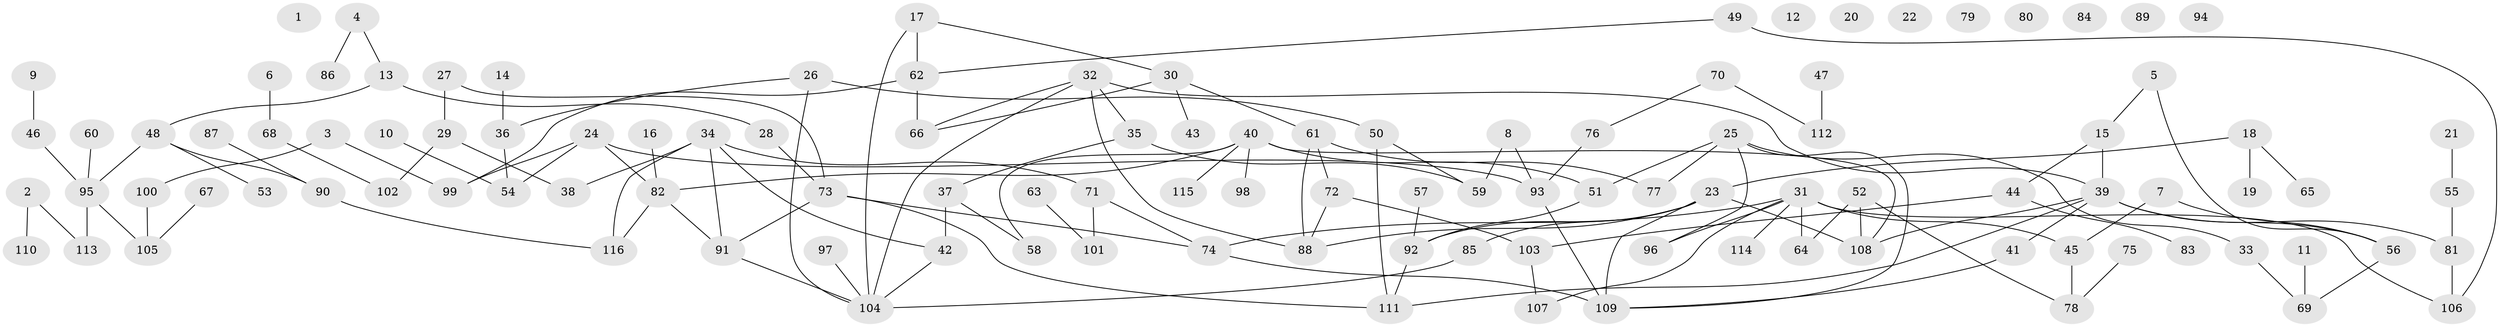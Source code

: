 // coarse degree distribution, {4: 0.136986301369863, 2: 0.3150684931506849, 3: 0.2191780821917808, 1: 0.1506849315068493, 6: 0.0821917808219178, 5: 0.0958904109589041}
// Generated by graph-tools (version 1.1) at 2025/48/03/04/25 22:48:07]
// undirected, 116 vertices, 144 edges
graph export_dot {
  node [color=gray90,style=filled];
  1;
  2;
  3;
  4;
  5;
  6;
  7;
  8;
  9;
  10;
  11;
  12;
  13;
  14;
  15;
  16;
  17;
  18;
  19;
  20;
  21;
  22;
  23;
  24;
  25;
  26;
  27;
  28;
  29;
  30;
  31;
  32;
  33;
  34;
  35;
  36;
  37;
  38;
  39;
  40;
  41;
  42;
  43;
  44;
  45;
  46;
  47;
  48;
  49;
  50;
  51;
  52;
  53;
  54;
  55;
  56;
  57;
  58;
  59;
  60;
  61;
  62;
  63;
  64;
  65;
  66;
  67;
  68;
  69;
  70;
  71;
  72;
  73;
  74;
  75;
  76;
  77;
  78;
  79;
  80;
  81;
  82;
  83;
  84;
  85;
  86;
  87;
  88;
  89;
  90;
  91;
  92;
  93;
  94;
  95;
  96;
  97;
  98;
  99;
  100;
  101;
  102;
  103;
  104;
  105;
  106;
  107;
  108;
  109;
  110;
  111;
  112;
  113;
  114;
  115;
  116;
  2 -- 110;
  2 -- 113;
  3 -- 99;
  3 -- 100;
  4 -- 13;
  4 -- 86;
  5 -- 15;
  5 -- 56;
  6 -- 68;
  7 -- 45;
  7 -- 56;
  8 -- 59;
  8 -- 93;
  9 -- 46;
  10 -- 54;
  11 -- 69;
  13 -- 28;
  13 -- 48;
  14 -- 36;
  15 -- 39;
  15 -- 44;
  16 -- 82;
  17 -- 30;
  17 -- 62;
  17 -- 104;
  18 -- 19;
  18 -- 23;
  18 -- 65;
  21 -- 55;
  23 -- 85;
  23 -- 88;
  23 -- 92;
  23 -- 108;
  23 -- 109;
  24 -- 54;
  24 -- 82;
  24 -- 93;
  24 -- 99;
  25 -- 33;
  25 -- 51;
  25 -- 77;
  25 -- 96;
  25 -- 109;
  26 -- 36;
  26 -- 50;
  26 -- 104;
  27 -- 29;
  27 -- 73;
  28 -- 73;
  29 -- 38;
  29 -- 102;
  30 -- 43;
  30 -- 61;
  30 -- 66;
  31 -- 45;
  31 -- 64;
  31 -- 74;
  31 -- 96;
  31 -- 106;
  31 -- 107;
  31 -- 114;
  32 -- 35;
  32 -- 39;
  32 -- 66;
  32 -- 88;
  32 -- 104;
  33 -- 69;
  34 -- 38;
  34 -- 42;
  34 -- 71;
  34 -- 91;
  34 -- 116;
  35 -- 37;
  35 -- 59;
  36 -- 54;
  37 -- 42;
  37 -- 58;
  39 -- 41;
  39 -- 56;
  39 -- 81;
  39 -- 108;
  39 -- 111;
  40 -- 51;
  40 -- 58;
  40 -- 82;
  40 -- 98;
  40 -- 108;
  40 -- 115;
  41 -- 109;
  42 -- 104;
  44 -- 83;
  44 -- 103;
  45 -- 78;
  46 -- 95;
  47 -- 112;
  48 -- 53;
  48 -- 90;
  48 -- 95;
  49 -- 62;
  49 -- 106;
  50 -- 59;
  50 -- 111;
  51 -- 92;
  52 -- 64;
  52 -- 78;
  52 -- 108;
  55 -- 81;
  56 -- 69;
  57 -- 92;
  60 -- 95;
  61 -- 72;
  61 -- 77;
  61 -- 88;
  62 -- 66;
  62 -- 99;
  63 -- 101;
  67 -- 105;
  68 -- 102;
  70 -- 76;
  70 -- 112;
  71 -- 74;
  71 -- 101;
  72 -- 88;
  72 -- 103;
  73 -- 74;
  73 -- 91;
  73 -- 111;
  74 -- 109;
  75 -- 78;
  76 -- 93;
  81 -- 106;
  82 -- 91;
  82 -- 116;
  85 -- 104;
  87 -- 90;
  90 -- 116;
  91 -- 104;
  92 -- 111;
  93 -- 109;
  95 -- 105;
  95 -- 113;
  97 -- 104;
  100 -- 105;
  103 -- 107;
}
